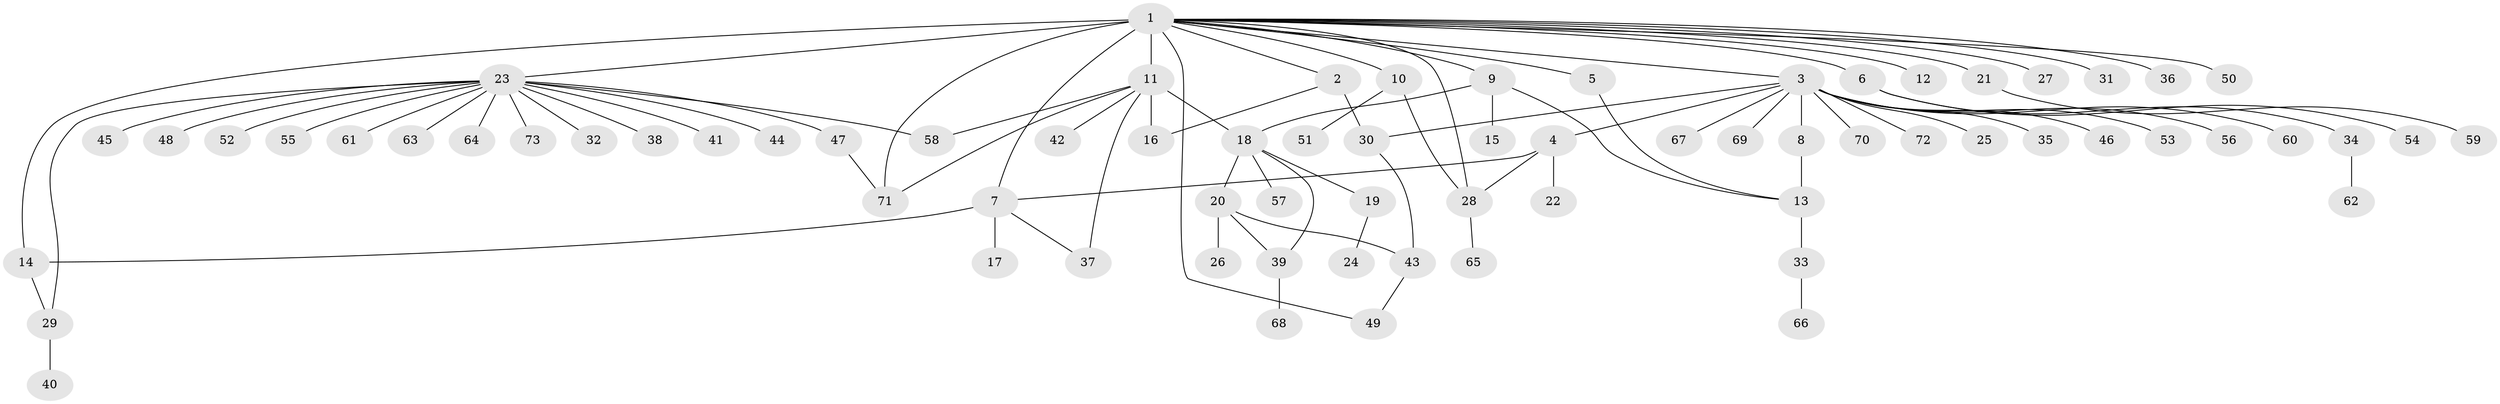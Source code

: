 // original degree distribution, {32: 0.006993006993006993, 7: 0.027972027972027972, 15: 0.006993006993006993, 2: 0.15384615384615385, 3: 0.06993006993006994, 5: 0.02097902097902098, 9: 0.013986013986013986, 1: 0.6503496503496503, 4: 0.03496503496503497, 12: 0.006993006993006993, 17: 0.006993006993006993}
// Generated by graph-tools (version 1.1) at 2025/35/03/09/25 02:35:26]
// undirected, 73 vertices, 89 edges
graph export_dot {
graph [start="1"]
  node [color=gray90,style=filled];
  1;
  2;
  3;
  4;
  5;
  6;
  7;
  8;
  9;
  10;
  11;
  12;
  13;
  14;
  15;
  16;
  17;
  18;
  19;
  20;
  21;
  22;
  23;
  24;
  25;
  26;
  27;
  28;
  29;
  30;
  31;
  32;
  33;
  34;
  35;
  36;
  37;
  38;
  39;
  40;
  41;
  42;
  43;
  44;
  45;
  46;
  47;
  48;
  49;
  50;
  51;
  52;
  53;
  54;
  55;
  56;
  57;
  58;
  59;
  60;
  61;
  62;
  63;
  64;
  65;
  66;
  67;
  68;
  69;
  70;
  71;
  72;
  73;
  1 -- 2 [weight=1.0];
  1 -- 3 [weight=1.0];
  1 -- 5 [weight=1.0];
  1 -- 6 [weight=1.0];
  1 -- 7 [weight=1.0];
  1 -- 9 [weight=1.0];
  1 -- 10 [weight=1.0];
  1 -- 11 [weight=2.0];
  1 -- 12 [weight=1.0];
  1 -- 14 [weight=11.0];
  1 -- 21 [weight=1.0];
  1 -- 23 [weight=1.0];
  1 -- 27 [weight=1.0];
  1 -- 28 [weight=1.0];
  1 -- 31 [weight=1.0];
  1 -- 36 [weight=1.0];
  1 -- 49 [weight=1.0];
  1 -- 50 [weight=1.0];
  1 -- 71 [weight=1.0];
  2 -- 16 [weight=1.0];
  2 -- 30 [weight=4.0];
  3 -- 4 [weight=1.0];
  3 -- 8 [weight=1.0];
  3 -- 25 [weight=1.0];
  3 -- 30 [weight=1.0];
  3 -- 35 [weight=1.0];
  3 -- 46 [weight=1.0];
  3 -- 53 [weight=1.0];
  3 -- 56 [weight=1.0];
  3 -- 60 [weight=1.0];
  3 -- 67 [weight=1.0];
  3 -- 69 [weight=1.0];
  3 -- 70 [weight=1.0];
  3 -- 72 [weight=1.0];
  4 -- 7 [weight=1.0];
  4 -- 22 [weight=3.0];
  4 -- 28 [weight=1.0];
  5 -- 13 [weight=1.0];
  6 -- 34 [weight=1.0];
  6 -- 54 [weight=2.0];
  7 -- 14 [weight=1.0];
  7 -- 17 [weight=4.0];
  7 -- 37 [weight=1.0];
  8 -- 13 [weight=3.0];
  9 -- 13 [weight=1.0];
  9 -- 15 [weight=4.0];
  9 -- 18 [weight=1.0];
  10 -- 28 [weight=1.0];
  10 -- 51 [weight=1.0];
  11 -- 16 [weight=1.0];
  11 -- 18 [weight=5.0];
  11 -- 37 [weight=1.0];
  11 -- 42 [weight=1.0];
  11 -- 58 [weight=1.0];
  11 -- 71 [weight=1.0];
  13 -- 33 [weight=1.0];
  14 -- 29 [weight=1.0];
  18 -- 19 [weight=1.0];
  18 -- 20 [weight=1.0];
  18 -- 39 [weight=1.0];
  18 -- 57 [weight=1.0];
  19 -- 24 [weight=2.0];
  20 -- 26 [weight=1.0];
  20 -- 39 [weight=3.0];
  20 -- 43 [weight=1.0];
  21 -- 59 [weight=1.0];
  23 -- 29 [weight=1.0];
  23 -- 32 [weight=1.0];
  23 -- 38 [weight=1.0];
  23 -- 41 [weight=1.0];
  23 -- 44 [weight=1.0];
  23 -- 45 [weight=1.0];
  23 -- 47 [weight=1.0];
  23 -- 48 [weight=1.0];
  23 -- 52 [weight=1.0];
  23 -- 55 [weight=1.0];
  23 -- 58 [weight=1.0];
  23 -- 61 [weight=1.0];
  23 -- 63 [weight=1.0];
  23 -- 64 [weight=1.0];
  23 -- 73 [weight=1.0];
  28 -- 65 [weight=1.0];
  29 -- 40 [weight=4.0];
  30 -- 43 [weight=1.0];
  33 -- 66 [weight=1.0];
  34 -- 62 [weight=1.0];
  39 -- 68 [weight=1.0];
  43 -- 49 [weight=1.0];
  47 -- 71 [weight=1.0];
}
